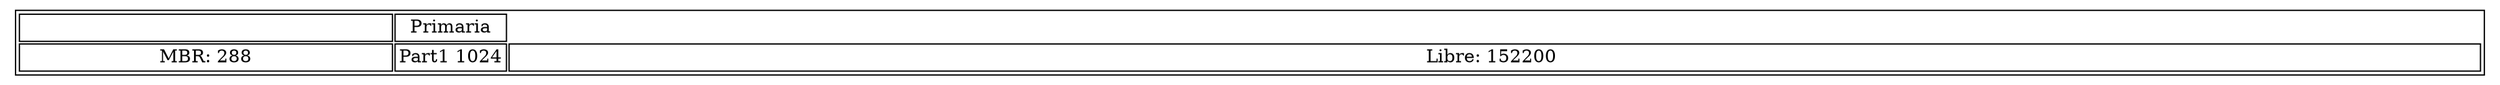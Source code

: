 digraph {tbl [ shape=plaintext label=<<table WIDTH="1536" ><tr><td></td><td>Primaria</td></tr><tr><td WIDTH="288" >MBR: 288</td><td WIDTH="10" >Part1 1024</td><td WIDTH="1522" >Libre: 152200 </td></tr></table>>];}